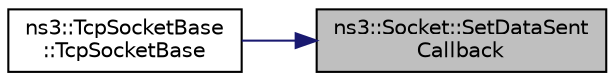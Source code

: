 digraph "ns3::Socket::SetDataSentCallback"
{
 // LATEX_PDF_SIZE
  edge [fontname="Helvetica",fontsize="10",labelfontname="Helvetica",labelfontsize="10"];
  node [fontname="Helvetica",fontsize="10",shape=record];
  rankdir="RL";
  Node1 [label="ns3::Socket::SetDataSent\lCallback",height=0.2,width=0.4,color="black", fillcolor="grey75", style="filled", fontcolor="black",tooltip="Notify application when a packet has been sent from transport protocol (non-standard socket call)"];
  Node1 -> Node2 [dir="back",color="midnightblue",fontsize="10",style="solid",fontname="Helvetica"];
  Node2 [label="ns3::TcpSocketBase\l::TcpSocketBase",height=0.2,width=0.4,color="black", fillcolor="white", style="filled",URL="$classns3_1_1_tcp_socket_base.html#a88ad90b1dca7d8a470225c9351198736",tooltip="Clone a TCP socket, for use upon receiving a connection request in LISTEN state."];
}
